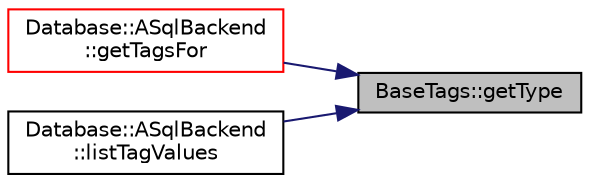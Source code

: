 digraph "BaseTags::getType"
{
 // LATEX_PDF_SIZE
  edge [fontname="Helvetica",fontsize="10",labelfontname="Helvetica",labelfontsize="10"];
  node [fontname="Helvetica",fontsize="10",shape=record];
  rankdir="RL";
  Node1 [label="BaseTags::getType",height=0.2,width=0.4,color="black", fillcolor="grey75", style="filled", fontcolor="black",tooltip="Get structure describing tag."];
  Node1 -> Node2 [dir="back",color="midnightblue",fontsize="10",style="solid",fontname="Helvetica"];
  Node2 [label="Database::ASqlBackend\l::getTagsFor",height=0.2,width=0.4,color="red", fillcolor="white", style="filled",URL="$class_database_1_1_a_sql_backend.html#adcb6eb7ac6bcd49815d7b7e0f670c602",tooltip="get all tags assigned to photo"];
  Node1 -> Node10 [dir="back",color="midnightblue",fontsize="10",style="solid",fontname="Helvetica"];
  Node10 [label="Database::ASqlBackend\l::listTagValues",height=0.2,width=0.4,color="black", fillcolor="white", style="filled",URL="$class_database_1_1_a_sql_backend.html#a378dcd419d61056d0fbdf57f969304cb",tooltip="list all values of tag for photos matching provided filter"];
}
